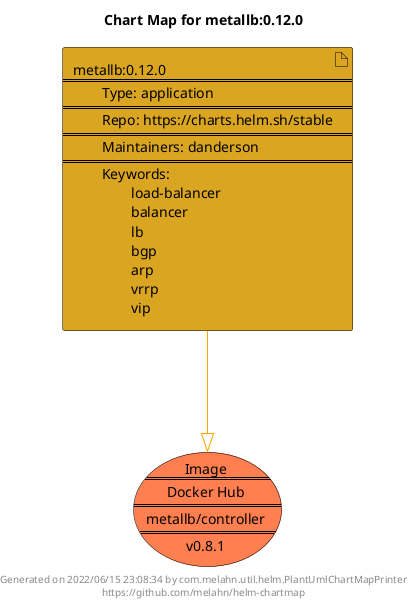 @startuml
skinparam linetype ortho
skinparam backgroundColor white
skinparam usecaseBorderColor black
skinparam usecaseArrowColor LightSlateGray
skinparam artifactBorderColor black
skinparam artifactArrowColor LightSlateGray

title Chart Map for metallb:0.12.0

'There is one referenced Helm Chart
artifact "metallb:0.12.0\n====\n\tType: application\n====\n\tRepo: https://charts.helm.sh/stable\n====\n\tMaintainers: danderson\n====\n\tKeywords: \n\t\tload-balancer\n\t\tbalancer\n\t\tlb\n\t\tbgp\n\t\tarp\n\t\tvrrp\n\t\tvip" as metallb_0_12_0 #GoldenRod

'There is one referenced Docker Image
usecase "Image\n====\nDocker Hub\n====\nmetallb/controller\n====\nv0.8.1" as metallb_controller_v0_8_1 #Coral

'Chart Dependencies
metallb_0_12_0--[#orange]-|>metallb_controller_v0_8_1

center footer Generated on 2022/06/15 23:08:34 by com.melahn.util.helm.PlantUmlChartMapPrinter\nhttps://github.com/melahn/helm-chartmap
@enduml
